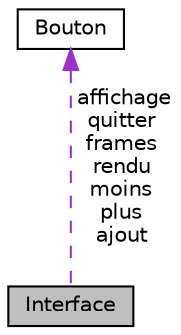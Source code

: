 digraph "Interface"
{
  edge [fontname="Helvetica",fontsize="10",labelfontname="Helvetica",labelfontsize="10"];
  node [fontname="Helvetica",fontsize="10",shape=record];
  Node1 [label="Interface",height=0.2,width=0.4,color="black", fillcolor="grey75", style="filled", fontcolor="black"];
  Node2 -> Node1 [dir="back",color="darkorchid3",fontsize="10",style="dashed",label=" affichage\nquitter\nframes\nrendu\nmoins\nplus\najout" ,fontname="Helvetica"];
  Node2 [label="Bouton",height=0.2,width=0.4,color="black", fillcolor="white", style="filled",URL="$struct_bouton.html"];
}
